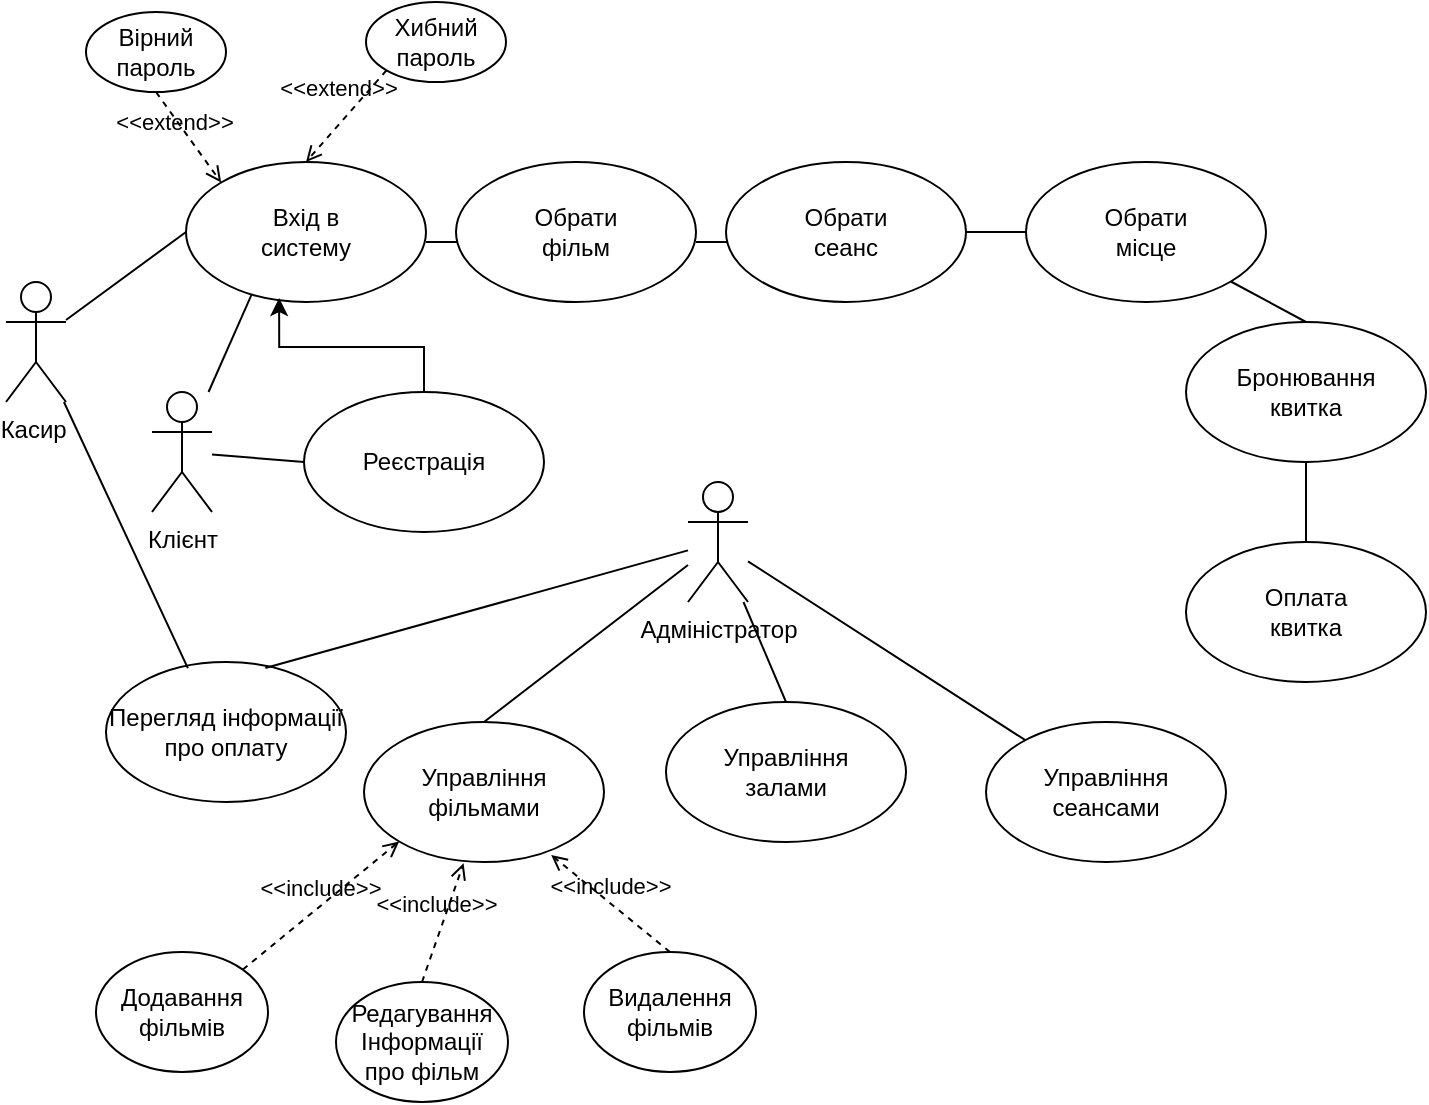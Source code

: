 <mxfile version="25.0.1">
  <diagram id="C5RBs43oDa-KdzZeNtuy" name="Page-1">
    <mxGraphModel dx="1105" dy="549" grid="1" gridSize="10" guides="1" tooltips="1" connect="1" arrows="1" fold="1" page="1" pageScale="1" pageWidth="827" pageHeight="1169" math="0" shadow="0">
      <root>
        <mxCell id="WIyWlLk6GJQsqaUBKTNV-0" />
        <mxCell id="WIyWlLk6GJQsqaUBKTNV-1" parent="WIyWlLk6GJQsqaUBKTNV-0" />
        <mxCell id="WoO6IQ57f2WmrNM-3Yns-0" value="Клієнт" style="shape=umlActor;verticalLabelPosition=bottom;verticalAlign=top;html=1;outlineConnect=0;" vertex="1" parent="WIyWlLk6GJQsqaUBKTNV-1">
          <mxGeometry x="83" y="335" width="30" height="60" as="geometry" />
        </mxCell>
        <mxCell id="WoO6IQ57f2WmrNM-3Yns-1" value="" style="endArrow=none;html=1;rounded=0;" edge="1" parent="WIyWlLk6GJQsqaUBKTNV-1" source="WoO6IQ57f2WmrNM-3Yns-0">
          <mxGeometry width="50" height="50" relative="1" as="geometry">
            <mxPoint x="60" y="350" as="sourcePoint" />
            <mxPoint x="140" y="270" as="targetPoint" />
          </mxGeometry>
        </mxCell>
        <mxCell id="WoO6IQ57f2WmrNM-3Yns-2" value="" style="ellipse;whiteSpace=wrap;html=1;" vertex="1" parent="WIyWlLk6GJQsqaUBKTNV-1">
          <mxGeometry x="100" y="220" width="120" height="70" as="geometry" />
        </mxCell>
        <mxCell id="WoO6IQ57f2WmrNM-3Yns-3" value="Вхід в систему" style="text;html=1;align=center;verticalAlign=middle;whiteSpace=wrap;rounded=0;" vertex="1" parent="WIyWlLk6GJQsqaUBKTNV-1">
          <mxGeometry x="130" y="240" width="60" height="30" as="geometry" />
        </mxCell>
        <mxCell id="WoO6IQ57f2WmrNM-3Yns-4" value="" style="endArrow=none;html=1;rounded=0;" edge="1" parent="WIyWlLk6GJQsqaUBKTNV-1">
          <mxGeometry width="50" height="50" relative="1" as="geometry">
            <mxPoint x="220" y="260" as="sourcePoint" />
            <mxPoint x="300" y="260" as="targetPoint" />
            <Array as="points">
              <mxPoint x="220" y="260" />
            </Array>
          </mxGeometry>
        </mxCell>
        <mxCell id="WoO6IQ57f2WmrNM-3Yns-5" value="" style="ellipse;whiteSpace=wrap;html=1;" vertex="1" parent="WIyWlLk6GJQsqaUBKTNV-1">
          <mxGeometry x="235" y="220" width="120" height="70" as="geometry" />
        </mxCell>
        <mxCell id="WoO6IQ57f2WmrNM-3Yns-8" value="Обрати фільм" style="text;html=1;align=center;verticalAlign=middle;whiteSpace=wrap;rounded=0;" vertex="1" parent="WIyWlLk6GJQsqaUBKTNV-1">
          <mxGeometry x="265" y="240" width="60" height="30" as="geometry" />
        </mxCell>
        <mxCell id="WoO6IQ57f2WmrNM-3Yns-9" value="" style="endArrow=none;html=1;rounded=0;" edge="1" parent="WIyWlLk6GJQsqaUBKTNV-1">
          <mxGeometry width="50" height="50" relative="1" as="geometry">
            <mxPoint x="355" y="260" as="sourcePoint" />
            <mxPoint x="425" y="260" as="targetPoint" />
          </mxGeometry>
        </mxCell>
        <mxCell id="WoO6IQ57f2WmrNM-3Yns-10" value="" style="ellipse;whiteSpace=wrap;html=1;" vertex="1" parent="WIyWlLk6GJQsqaUBKTNV-1">
          <mxGeometry x="370" y="220" width="120" height="70" as="geometry" />
        </mxCell>
        <mxCell id="WoO6IQ57f2WmrNM-3Yns-11" value="Обрати сеанс" style="text;html=1;align=center;verticalAlign=middle;whiteSpace=wrap;rounded=0;" vertex="1" parent="WIyWlLk6GJQsqaUBKTNV-1">
          <mxGeometry x="400" y="240" width="60" height="30" as="geometry" />
        </mxCell>
        <mxCell id="WoO6IQ57f2WmrNM-3Yns-16" value="" style="ellipse;whiteSpace=wrap;html=1;shadow=0;" vertex="1" parent="WIyWlLk6GJQsqaUBKTNV-1">
          <mxGeometry x="50" y="145" width="70" height="40" as="geometry" />
        </mxCell>
        <mxCell id="WoO6IQ57f2WmrNM-3Yns-19" value="" style="ellipse;whiteSpace=wrap;html=1;shadow=0;" vertex="1" parent="WIyWlLk6GJQsqaUBKTNV-1">
          <mxGeometry x="190" y="140" width="70" height="40" as="geometry" />
        </mxCell>
        <mxCell id="WoO6IQ57f2WmrNM-3Yns-20" value="Вірний пароль" style="text;html=1;align=center;verticalAlign=middle;whiteSpace=wrap;rounded=0;" vertex="1" parent="WIyWlLk6GJQsqaUBKTNV-1">
          <mxGeometry x="55" y="150" width="60" height="30" as="geometry" />
        </mxCell>
        <mxCell id="WoO6IQ57f2WmrNM-3Yns-21" value="Хибний пароль" style="text;html=1;align=center;verticalAlign=middle;whiteSpace=wrap;rounded=0;" vertex="1" parent="WIyWlLk6GJQsqaUBKTNV-1">
          <mxGeometry x="195" y="145" width="60" height="30" as="geometry" />
        </mxCell>
        <mxCell id="WoO6IQ57f2WmrNM-3Yns-24" value="&amp;lt;&amp;lt;extend&amp;gt;&amp;gt;" style="html=1;verticalAlign=bottom;labelBackgroundColor=none;endArrow=open;endFill=0;dashed=1;rounded=0;exitX=0.5;exitY=1;exitDx=0;exitDy=0;entryX=0;entryY=0;entryDx=0;entryDy=0;" edge="1" parent="WIyWlLk6GJQsqaUBKTNV-1" source="WoO6IQ57f2WmrNM-3Yns-16" target="WoO6IQ57f2WmrNM-3Yns-2">
          <mxGeometry x="-0.115" y="-7" width="160" relative="1" as="geometry">
            <mxPoint x="130" y="310" as="sourcePoint" />
            <mxPoint x="290" y="310" as="targetPoint" />
            <mxPoint as="offset" />
          </mxGeometry>
        </mxCell>
        <mxCell id="WoO6IQ57f2WmrNM-3Yns-25" value="&amp;lt;&amp;lt;extend&amp;gt;&amp;gt;" style="html=1;verticalAlign=bottom;labelBackgroundColor=none;endArrow=open;endFill=0;dashed=1;rounded=0;entryX=0.5;entryY=0;entryDx=0;entryDy=0;exitX=0;exitY=1;exitDx=0;exitDy=0;" edge="1" parent="WIyWlLk6GJQsqaUBKTNV-1" source="WoO6IQ57f2WmrNM-3Yns-19" target="WoO6IQ57f2WmrNM-3Yns-2">
          <mxGeometry x="-0.04" y="-6" width="160" relative="1" as="geometry">
            <mxPoint x="270" y="310" as="sourcePoint" />
            <mxPoint x="430" y="310" as="targetPoint" />
            <mxPoint as="offset" />
          </mxGeometry>
        </mxCell>
        <mxCell id="WoO6IQ57f2WmrNM-3Yns-26" value="" style="endArrow=none;html=1;rounded=0;entryX=0;entryY=0.5;entryDx=0;entryDy=0;" edge="1" parent="WIyWlLk6GJQsqaUBKTNV-1" source="WoO6IQ57f2WmrNM-3Yns-0" target="WoO6IQ57f2WmrNM-3Yns-28">
          <mxGeometry width="50" height="50" relative="1" as="geometry">
            <mxPoint x="140" y="470" as="sourcePoint" />
            <mxPoint x="110" y="420" as="targetPoint" />
          </mxGeometry>
        </mxCell>
        <mxCell id="WoO6IQ57f2WmrNM-3Yns-28" value="" style="ellipse;whiteSpace=wrap;html=1;" vertex="1" parent="WIyWlLk6GJQsqaUBKTNV-1">
          <mxGeometry x="159" y="335" width="120" height="70" as="geometry" />
        </mxCell>
        <mxCell id="WoO6IQ57f2WmrNM-3Yns-29" value="Реєстрація" style="text;html=1;align=center;verticalAlign=middle;whiteSpace=wrap;rounded=0;" vertex="1" parent="WIyWlLk6GJQsqaUBKTNV-1">
          <mxGeometry x="189" y="355" width="60" height="30" as="geometry" />
        </mxCell>
        <mxCell id="WoO6IQ57f2WmrNM-3Yns-37" value="" style="endArrow=none;html=1;rounded=0;entryX=1;entryY=0.5;entryDx=0;entryDy=0;" edge="1" parent="WIyWlLk6GJQsqaUBKTNV-1" target="WoO6IQ57f2WmrNM-3Yns-10">
          <mxGeometry width="50" height="50" relative="1" as="geometry">
            <mxPoint x="520" y="255" as="sourcePoint" />
            <mxPoint x="500" y="320" as="targetPoint" />
          </mxGeometry>
        </mxCell>
        <mxCell id="WoO6IQ57f2WmrNM-3Yns-38" value="" style="ellipse;whiteSpace=wrap;html=1;" vertex="1" parent="WIyWlLk6GJQsqaUBKTNV-1">
          <mxGeometry x="520" y="220" width="120" height="70" as="geometry" />
        </mxCell>
        <mxCell id="WoO6IQ57f2WmrNM-3Yns-39" value="Обрати місце" style="text;html=1;align=center;verticalAlign=middle;whiteSpace=wrap;rounded=0;" vertex="1" parent="WIyWlLk6GJQsqaUBKTNV-1">
          <mxGeometry x="550" y="240" width="60" height="30" as="geometry" />
        </mxCell>
        <mxCell id="WoO6IQ57f2WmrNM-3Yns-40" value="" style="endArrow=none;html=1;rounded=0;entryX=1;entryY=1;entryDx=0;entryDy=0;exitX=0.5;exitY=0;exitDx=0;exitDy=0;" edge="1" parent="WIyWlLk6GJQsqaUBKTNV-1" source="WoO6IQ57f2WmrNM-3Yns-41" target="WoO6IQ57f2WmrNM-3Yns-38">
          <mxGeometry width="50" height="50" relative="1" as="geometry">
            <mxPoint x="640" y="300" as="sourcePoint" />
            <mxPoint x="650" y="330" as="targetPoint" />
          </mxGeometry>
        </mxCell>
        <mxCell id="WoO6IQ57f2WmrNM-3Yns-41" value="" style="ellipse;whiteSpace=wrap;html=1;" vertex="1" parent="WIyWlLk6GJQsqaUBKTNV-1">
          <mxGeometry x="600" y="300" width="120" height="70" as="geometry" />
        </mxCell>
        <mxCell id="WoO6IQ57f2WmrNM-3Yns-42" value="Бронювання квитка" style="text;html=1;align=center;verticalAlign=middle;whiteSpace=wrap;rounded=0;" vertex="1" parent="WIyWlLk6GJQsqaUBKTNV-1">
          <mxGeometry x="630" y="320" width="60" height="30" as="geometry" />
        </mxCell>
        <mxCell id="WoO6IQ57f2WmrNM-3Yns-43" value="Адміністратор" style="shape=umlActor;verticalLabelPosition=bottom;verticalAlign=top;html=1;outlineConnect=0;" vertex="1" parent="WIyWlLk6GJQsqaUBKTNV-1">
          <mxGeometry x="351" y="380" width="30" height="60" as="geometry" />
        </mxCell>
        <mxCell id="WoO6IQ57f2WmrNM-3Yns-48" value="" style="ellipse;whiteSpace=wrap;html=1;" vertex="1" parent="WIyWlLk6GJQsqaUBKTNV-1">
          <mxGeometry x="189" y="500" width="120" height="70" as="geometry" />
        </mxCell>
        <mxCell id="WoO6IQ57f2WmrNM-3Yns-49" value="Управління фільмами" style="text;html=1;align=center;verticalAlign=middle;whiteSpace=wrap;rounded=0;" vertex="1" parent="WIyWlLk6GJQsqaUBKTNV-1">
          <mxGeometry x="219" y="520" width="60" height="30" as="geometry" />
        </mxCell>
        <mxCell id="WoO6IQ57f2WmrNM-3Yns-54" value="Касир&amp;nbsp;" style="shape=umlActor;verticalLabelPosition=bottom;verticalAlign=top;html=1;outlineConnect=0;" vertex="1" parent="WIyWlLk6GJQsqaUBKTNV-1">
          <mxGeometry x="10" y="280" width="30" height="60" as="geometry" />
        </mxCell>
        <mxCell id="WoO6IQ57f2WmrNM-3Yns-55" value="" style="endArrow=none;html=1;rounded=0;entryX=0;entryY=0.5;entryDx=0;entryDy=0;" edge="1" parent="WIyWlLk6GJQsqaUBKTNV-1" source="WoO6IQ57f2WmrNM-3Yns-54" target="WoO6IQ57f2WmrNM-3Yns-2">
          <mxGeometry width="50" height="50" relative="1" as="geometry">
            <mxPoint x="570" y="410" as="sourcePoint" />
            <mxPoint x="620" y="360" as="targetPoint" />
          </mxGeometry>
        </mxCell>
        <mxCell id="WoO6IQ57f2WmrNM-3Yns-63" value="" style="endArrow=none;html=1;rounded=0;entryX=0.5;entryY=1;entryDx=0;entryDy=0;" edge="1" parent="WIyWlLk6GJQsqaUBKTNV-1" target="WoO6IQ57f2WmrNM-3Yns-41">
          <mxGeometry width="50" height="50" relative="1" as="geometry">
            <mxPoint x="660" y="410" as="sourcePoint" />
            <mxPoint x="650" y="380" as="targetPoint" />
          </mxGeometry>
        </mxCell>
        <mxCell id="WoO6IQ57f2WmrNM-3Yns-64" value="" style="ellipse;whiteSpace=wrap;html=1;" vertex="1" parent="WIyWlLk6GJQsqaUBKTNV-1">
          <mxGeometry x="600" y="410" width="120" height="70" as="geometry" />
        </mxCell>
        <mxCell id="WoO6IQ57f2WmrNM-3Yns-66" value="Оплата квитка" style="text;html=1;align=center;verticalAlign=middle;whiteSpace=wrap;rounded=0;" vertex="1" parent="WIyWlLk6GJQsqaUBKTNV-1">
          <mxGeometry x="630" y="430" width="60" height="30" as="geometry" />
        </mxCell>
        <mxCell id="WoO6IQ57f2WmrNM-3Yns-68" value="" style="ellipse;whiteSpace=wrap;html=1;" vertex="1" parent="WIyWlLk6GJQsqaUBKTNV-1">
          <mxGeometry x="340" y="490" width="120" height="70" as="geometry" />
        </mxCell>
        <mxCell id="WoO6IQ57f2WmrNM-3Yns-69" value="Управління залами" style="text;html=1;align=center;verticalAlign=middle;whiteSpace=wrap;rounded=0;" vertex="1" parent="WIyWlLk6GJQsqaUBKTNV-1">
          <mxGeometry x="370" y="510" width="60" height="30" as="geometry" />
        </mxCell>
        <mxCell id="WoO6IQ57f2WmrNM-3Yns-73" value="" style="endArrow=none;html=1;rounded=0;exitX=0.5;exitY=0;exitDx=0;exitDy=0;" edge="1" parent="WIyWlLk6GJQsqaUBKTNV-1" source="WoO6IQ57f2WmrNM-3Yns-48" target="WoO6IQ57f2WmrNM-3Yns-43">
          <mxGeometry width="50" height="50" relative="1" as="geometry">
            <mxPoint x="220" y="480" as="sourcePoint" />
            <mxPoint x="270" y="430" as="targetPoint" />
          </mxGeometry>
        </mxCell>
        <mxCell id="WoO6IQ57f2WmrNM-3Yns-74" value="" style="endArrow=none;html=1;rounded=0;exitX=0.5;exitY=0;exitDx=0;exitDy=0;" edge="1" parent="WIyWlLk6GJQsqaUBKTNV-1" source="WoO6IQ57f2WmrNM-3Yns-68" target="WoO6IQ57f2WmrNM-3Yns-43">
          <mxGeometry width="50" height="50" relative="1" as="geometry">
            <mxPoint x="450" y="460" as="sourcePoint" />
            <mxPoint x="500" y="410" as="targetPoint" />
          </mxGeometry>
        </mxCell>
        <mxCell id="WoO6IQ57f2WmrNM-3Yns-81" value="&amp;lt;&amp;lt;include&amp;gt;&amp;gt;" style="html=1;verticalAlign=bottom;labelBackgroundColor=none;endArrow=open;endFill=0;dashed=1;rounded=0;entryX=0;entryY=1;entryDx=0;entryDy=0;exitX=1;exitY=0;exitDx=0;exitDy=0;" edge="1" parent="WIyWlLk6GJQsqaUBKTNV-1" source="WoO6IQ57f2WmrNM-3Yns-88" target="WoO6IQ57f2WmrNM-3Yns-48">
          <mxGeometry width="160" relative="1" as="geometry">
            <mxPoint x="69.683" y="615.82" as="sourcePoint" />
            <mxPoint x="225" y="610" as="targetPoint" />
          </mxGeometry>
        </mxCell>
        <mxCell id="WoO6IQ57f2WmrNM-3Yns-84" value="" style="ellipse;whiteSpace=wrap;html=1;shadow=0;" vertex="1" parent="WIyWlLk6GJQsqaUBKTNV-1">
          <mxGeometry x="175" y="630" width="86" height="60" as="geometry" />
        </mxCell>
        <mxCell id="WoO6IQ57f2WmrNM-3Yns-87" value="Редагування&lt;div&gt;Інформації про фільм&lt;/div&gt;" style="text;html=1;align=center;verticalAlign=middle;whiteSpace=wrap;rounded=0;" vertex="1" parent="WIyWlLk6GJQsqaUBKTNV-1">
          <mxGeometry x="188" y="645" width="60" height="30" as="geometry" />
        </mxCell>
        <mxCell id="WoO6IQ57f2WmrNM-3Yns-88" value="" style="ellipse;whiteSpace=wrap;html=1;shadow=0;" vertex="1" parent="WIyWlLk6GJQsqaUBKTNV-1">
          <mxGeometry x="55" y="615" width="86" height="60" as="geometry" />
        </mxCell>
        <mxCell id="WoO6IQ57f2WmrNM-3Yns-89" value="Додавання фільмів" style="text;html=1;align=center;verticalAlign=middle;whiteSpace=wrap;rounded=0;" vertex="1" parent="WIyWlLk6GJQsqaUBKTNV-1">
          <mxGeometry x="68" y="630" width="60" height="30" as="geometry" />
        </mxCell>
        <mxCell id="WoO6IQ57f2WmrNM-3Yns-90" value="&amp;lt;&amp;lt;include&amp;gt;&amp;gt;" style="html=1;verticalAlign=bottom;labelBackgroundColor=none;endArrow=open;endFill=0;dashed=1;rounded=0;exitX=0.5;exitY=0;exitDx=0;exitDy=0;entryX=0.415;entryY=1.009;entryDx=0;entryDy=0;entryPerimeter=0;" edge="1" parent="WIyWlLk6GJQsqaUBKTNV-1" source="WoO6IQ57f2WmrNM-3Yns-84" target="WoO6IQ57f2WmrNM-3Yns-48">
          <mxGeometry x="-0.026" y="3" width="160" relative="1" as="geometry">
            <mxPoint x="226.96" y="591.75" as="sourcePoint" />
            <mxPoint x="220.0" y="560" as="targetPoint" />
            <mxPoint as="offset" />
          </mxGeometry>
        </mxCell>
        <mxCell id="WoO6IQ57f2WmrNM-3Yns-91" value="Видалення фільмів" style="ellipse;whiteSpace=wrap;html=1;shadow=0;" vertex="1" parent="WIyWlLk6GJQsqaUBKTNV-1">
          <mxGeometry x="299" y="615" width="86" height="60" as="geometry" />
        </mxCell>
        <mxCell id="WoO6IQ57f2WmrNM-3Yns-92" value="&amp;lt;&amp;lt;include&amp;gt;&amp;gt;" style="html=1;verticalAlign=bottom;labelBackgroundColor=none;endArrow=open;endFill=0;dashed=1;rounded=0;exitX=0.5;exitY=0;exitDx=0;exitDy=0;entryX=0.78;entryY=0.95;entryDx=0;entryDy=0;entryPerimeter=0;" edge="1" parent="WIyWlLk6GJQsqaUBKTNV-1" source="WoO6IQ57f2WmrNM-3Yns-91" target="WoO6IQ57f2WmrNM-3Yns-48">
          <mxGeometry width="160" relative="1" as="geometry">
            <mxPoint x="325" y="600" as="sourcePoint" />
            <mxPoint x="485" y="600" as="targetPoint" />
          </mxGeometry>
        </mxCell>
        <mxCell id="WoO6IQ57f2WmrNM-3Yns-93" value="Перегляд інформації про оплату" style="ellipse;whiteSpace=wrap;html=1;" vertex="1" parent="WIyWlLk6GJQsqaUBKTNV-1">
          <mxGeometry x="60" y="470" width="120" height="70" as="geometry" />
        </mxCell>
        <mxCell id="WoO6IQ57f2WmrNM-3Yns-94" value="" style="endArrow=none;html=1;rounded=0;exitX=0.664;exitY=0.043;exitDx=0;exitDy=0;exitPerimeter=0;" edge="1" parent="WIyWlLk6GJQsqaUBKTNV-1" source="WoO6IQ57f2WmrNM-3Yns-93" target="WoO6IQ57f2WmrNM-3Yns-43">
          <mxGeometry width="50" height="50" relative="1" as="geometry">
            <mxPoint x="220" y="470" as="sourcePoint" />
            <mxPoint x="270" y="420" as="targetPoint" />
          </mxGeometry>
        </mxCell>
        <mxCell id="WoO6IQ57f2WmrNM-3Yns-95" value="Управління сеансами" style="ellipse;whiteSpace=wrap;html=1;" vertex="1" parent="WIyWlLk6GJQsqaUBKTNV-1">
          <mxGeometry x="500" y="500" width="120" height="70" as="geometry" />
        </mxCell>
        <mxCell id="WoO6IQ57f2WmrNM-3Yns-97" value="" style="endArrow=none;html=1;rounded=0;" edge="1" parent="WIyWlLk6GJQsqaUBKTNV-1" source="WoO6IQ57f2WmrNM-3Yns-95" target="WoO6IQ57f2WmrNM-3Yns-43">
          <mxGeometry width="50" height="50" relative="1" as="geometry">
            <mxPoint x="580" y="720" as="sourcePoint" />
            <mxPoint x="630" y="670" as="targetPoint" />
          </mxGeometry>
        </mxCell>
        <mxCell id="WoO6IQ57f2WmrNM-3Yns-100" style="edgeStyle=orthogonalEdgeStyle;rounded=0;orthogonalLoop=1;jettySize=auto;html=1;exitX=0.5;exitY=0;exitDx=0;exitDy=0;entryX=0.388;entryY=0.972;entryDx=0;entryDy=0;entryPerimeter=0;" edge="1" parent="WIyWlLk6GJQsqaUBKTNV-1" source="WoO6IQ57f2WmrNM-3Yns-28" target="WoO6IQ57f2WmrNM-3Yns-2">
          <mxGeometry relative="1" as="geometry" />
        </mxCell>
        <mxCell id="WoO6IQ57f2WmrNM-3Yns-101" value="" style="endArrow=none;html=1;rounded=0;exitX=0.341;exitY=0.044;exitDx=0;exitDy=0;exitPerimeter=0;" edge="1" parent="WIyWlLk6GJQsqaUBKTNV-1" source="WoO6IQ57f2WmrNM-3Yns-93" target="WoO6IQ57f2WmrNM-3Yns-54">
          <mxGeometry width="50" height="50" relative="1" as="geometry">
            <mxPoint x="80" y="470" as="sourcePoint" />
            <mxPoint x="130" y="420" as="targetPoint" />
          </mxGeometry>
        </mxCell>
      </root>
    </mxGraphModel>
  </diagram>
</mxfile>
